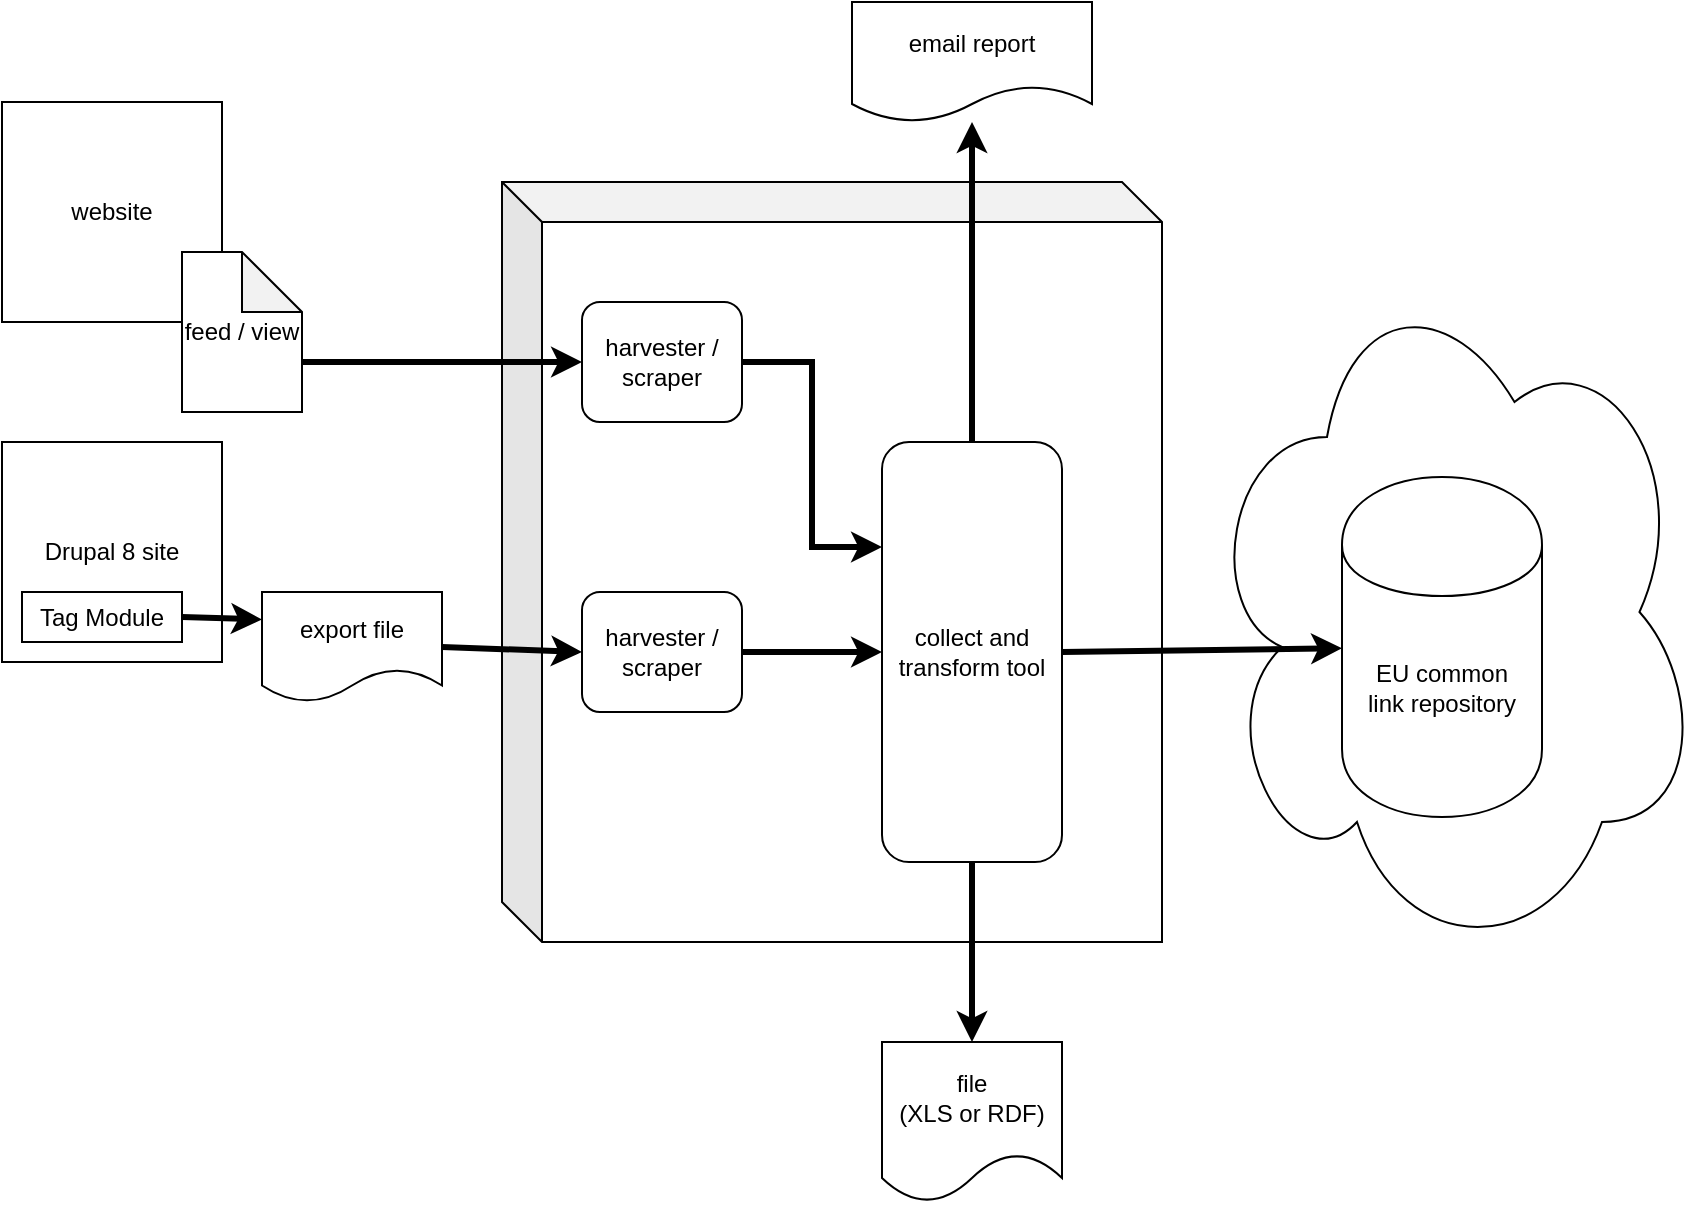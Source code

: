 <mxfile version="13.8.1" type="device"><diagram id="zCHpOlbZGHG37zVQdZLS" name="Page-1"><mxGraphModel dx="1038" dy="491" grid="1" gridSize="10" guides="1" tooltips="1" connect="1" arrows="1" fold="1" page="1" pageScale="1" pageWidth="850" pageHeight="1100" math="0" shadow="0"><root><mxCell id="0"/><mxCell id="1" parent="0"/><mxCell id="Hc2TErtrtFtVVcFi5hDe-6" value="" style="ellipse;shape=cloud;whiteSpace=wrap;html=1;" vertex="1" parent="1"><mxGeometry x="610" y="150" width="250" height="350" as="geometry"/></mxCell><mxCell id="Hc2TErtrtFtVVcFi5hDe-2" value="" style="shape=cube;whiteSpace=wrap;html=1;boundedLbl=1;backgroundOutline=1;darkOpacity=0.05;darkOpacity2=0.1;" vertex="1" parent="1"><mxGeometry x="260" y="110" width="330" height="380" as="geometry"/></mxCell><mxCell id="p_YuNq9f1WH9vkZGl7NE-24" value="Drupal 8 site" style="whiteSpace=wrap;html=1;aspect=fixed;" parent="1" vertex="1"><mxGeometry x="10" y="240" width="110" height="110" as="geometry"/></mxCell><mxCell id="p_YuNq9f1WH9vkZGl7NE-2" value="website" style="whiteSpace=wrap;html=1;aspect=fixed;" parent="1" vertex="1"><mxGeometry x="10" y="70" width="110" height="110" as="geometry"/></mxCell><mxCell id="p_YuNq9f1WH9vkZGl7NE-13" style="edgeStyle=orthogonalEdgeStyle;rounded=0;orthogonalLoop=1;jettySize=auto;html=1;exitX=0;exitY=0;exitDx=60;exitDy=55;exitPerimeter=0;entryX=0;entryY=0.5;entryDx=0;entryDy=0;strokeWidth=3;" parent="1" source="p_YuNq9f1WH9vkZGl7NE-4" target="p_YuNq9f1WH9vkZGl7NE-9" edge="1"><mxGeometry relative="1" as="geometry"/></mxCell><mxCell id="p_YuNq9f1WH9vkZGl7NE-4" value="feed / view" style="shape=note;whiteSpace=wrap;html=1;backgroundOutline=1;darkOpacity=0.05;" parent="1" vertex="1"><mxGeometry x="100" y="145" width="60" height="80" as="geometry"/></mxCell><mxCell id="p_YuNq9f1WH9vkZGl7NE-7" value="EU common &lt;br&gt;link repository" style="shape=cylinder;whiteSpace=wrap;html=1;boundedLbl=1;backgroundOutline=1;" parent="1" vertex="1"><mxGeometry x="680" y="257.5" width="100" height="170" as="geometry"/></mxCell><mxCell id="p_YuNq9f1WH9vkZGl7NE-15" style="edgeStyle=orthogonalEdgeStyle;rounded=0;orthogonalLoop=1;jettySize=auto;html=1;exitX=1;exitY=0.5;exitDx=0;exitDy=0;entryX=0;entryY=0.25;entryDx=0;entryDy=0;strokeWidth=3;" parent="1" source="p_YuNq9f1WH9vkZGl7NE-9" target="p_YuNq9f1WH9vkZGl7NE-11" edge="1"><mxGeometry relative="1" as="geometry"/></mxCell><mxCell id="p_YuNq9f1WH9vkZGl7NE-9" value="harvester / scraper" style="rounded=1;whiteSpace=wrap;html=1;" parent="1" vertex="1"><mxGeometry x="300" y="170" width="80" height="60" as="geometry"/></mxCell><mxCell id="p_YuNq9f1WH9vkZGl7NE-10" value="harvester / scraper" style="rounded=1;whiteSpace=wrap;html=1;" parent="1" vertex="1"><mxGeometry x="300" y="315" width="80" height="60" as="geometry"/></mxCell><mxCell id="p_YuNq9f1WH9vkZGl7NE-11" value="collect and transform tool" style="rounded=1;whiteSpace=wrap;html=1;" parent="1" vertex="1"><mxGeometry x="450" y="240" width="90" height="210" as="geometry"/></mxCell><mxCell id="p_YuNq9f1WH9vkZGl7NE-16" style="edgeStyle=orthogonalEdgeStyle;rounded=0;orthogonalLoop=1;jettySize=auto;html=1;exitX=1;exitY=0.5;exitDx=0;exitDy=0;entryX=0;entryY=0.5;entryDx=0;entryDy=0;strokeWidth=3;" parent="1" source="p_YuNq9f1WH9vkZGl7NE-10" target="p_YuNq9f1WH9vkZGl7NE-11" edge="1"><mxGeometry relative="1" as="geometry"><mxPoint x="400" y="235" as="sourcePoint"/><mxPoint x="460" y="210" as="targetPoint"/></mxGeometry></mxCell><mxCell id="p_YuNq9f1WH9vkZGl7NE-17" style="edgeStyle=orthogonalEdgeStyle;rounded=0;orthogonalLoop=1;jettySize=auto;html=1;exitX=0.5;exitY=1;exitDx=0;exitDy=0;strokeWidth=3;" parent="1" source="p_YuNq9f1WH9vkZGl7NE-11" target="p_YuNq9f1WH9vkZGl7NE-18" edge="1"><mxGeometry relative="1" as="geometry"><mxPoint x="400" y="330" as="sourcePoint"/><mxPoint x="600" y="390" as="targetPoint"/></mxGeometry></mxCell><mxCell id="p_YuNq9f1WH9vkZGl7NE-18" value="file &lt;br&gt;(XLS or RDF)" style="shape=document;whiteSpace=wrap;html=1;boundedLbl=1;" parent="1" vertex="1"><mxGeometry x="450" y="540" width="90" height="80" as="geometry"/></mxCell><mxCell id="p_YuNq9f1WH9vkZGl7NE-22" value="" style="endArrow=classic;html=1;strokeWidth=3;exitX=1;exitY=0.5;exitDx=0;exitDy=0;" parent="1" source="p_YuNq9f1WH9vkZGl7NE-11" target="p_YuNq9f1WH9vkZGl7NE-7" edge="1"><mxGeometry width="50" height="50" relative="1" as="geometry"><mxPoint x="450" y="360" as="sourcePoint"/><mxPoint x="500" y="310" as="targetPoint"/></mxGeometry></mxCell><mxCell id="p_YuNq9f1WH9vkZGl7NE-23" value="export file" style="shape=document;whiteSpace=wrap;html=1;boundedLbl=1;" parent="1" vertex="1"><mxGeometry x="140" y="315" width="90" height="55" as="geometry"/></mxCell><mxCell id="p_YuNq9f1WH9vkZGl7NE-25" value="" style="endArrow=classic;html=1;strokeWidth=3;exitX=1;exitY=0.5;exitDx=0;exitDy=0;entryX=0;entryY=0.5;entryDx=0;entryDy=0;" parent="1" source="p_YuNq9f1WH9vkZGl7NE-23" target="p_YuNq9f1WH9vkZGl7NE-10" edge="1"><mxGeometry width="50" height="50" relative="1" as="geometry"><mxPoint x="240" y="345" as="sourcePoint"/><mxPoint x="500" y="310" as="targetPoint"/></mxGeometry></mxCell><mxCell id="Hc2TErtrtFtVVcFi5hDe-3" value="Tag Module" style="rounded=0;whiteSpace=wrap;html=1;" vertex="1" parent="1"><mxGeometry x="20" y="315" width="80" height="25" as="geometry"/></mxCell><mxCell id="Hc2TErtrtFtVVcFi5hDe-5" value="" style="endArrow=classic;html=1;strokeWidth=3;exitX=1;exitY=0.5;exitDx=0;exitDy=0;entryX=0;entryY=0.25;entryDx=0;entryDy=0;" edge="1" parent="1" source="Hc2TErtrtFtVVcFi5hDe-3" target="p_YuNq9f1WH9vkZGl7NE-23"><mxGeometry width="50" height="50" relative="1" as="geometry"><mxPoint x="240" y="355" as="sourcePoint"/><mxPoint x="310" y="355" as="targetPoint"/></mxGeometry></mxCell><mxCell id="Hc2TErtrtFtVVcFi5hDe-7" value="" style="endArrow=classic;html=1;strokeWidth=3;exitX=0.5;exitY=0;exitDx=0;exitDy=0;" edge="1" parent="1" source="p_YuNq9f1WH9vkZGl7NE-11" target="Hc2TErtrtFtVVcFi5hDe-8"><mxGeometry width="50" height="50" relative="1" as="geometry"><mxPoint x="550" y="355" as="sourcePoint"/><mxPoint x="495" y="60" as="targetPoint"/></mxGeometry></mxCell><mxCell id="Hc2TErtrtFtVVcFi5hDe-8" value="email report" style="shape=document;whiteSpace=wrap;html=1;boundedLbl=1;" vertex="1" parent="1"><mxGeometry x="435" y="20" width="120" height="60" as="geometry"/></mxCell></root></mxGraphModel></diagram></mxfile>